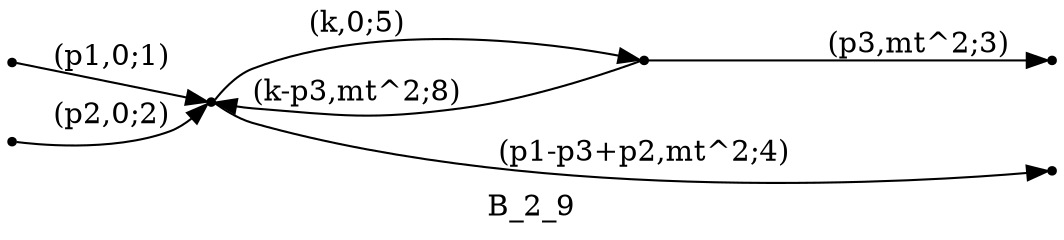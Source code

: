 digraph B_2_9 {
  label="B_2_9";
  rankdir="LR";
  subgraph edges {
    -1 -> 2 [label="(p1,0;1)"];
    -2 -> 2 [label="(p2,0;2)"];
    1 -> -3 [label="(p3,mt^2;3)"];
    2 -> -4 [label="(p1-p3+p2,mt^2;4)"];
    2 -> 1 [label="(k,0;5)"];
    1 -> 2 [label="(k-p3,mt^2;8)"];
  }
  subgraph incoming { rank="source"; -1; -2; }
  subgraph outgoing { rank="sink"; -3; -4; }
-4 [shape=point];
-3 [shape=point];
-2 [shape=point];
-1 [shape=point];
1 [shape=point];
2 [shape=point];
}


